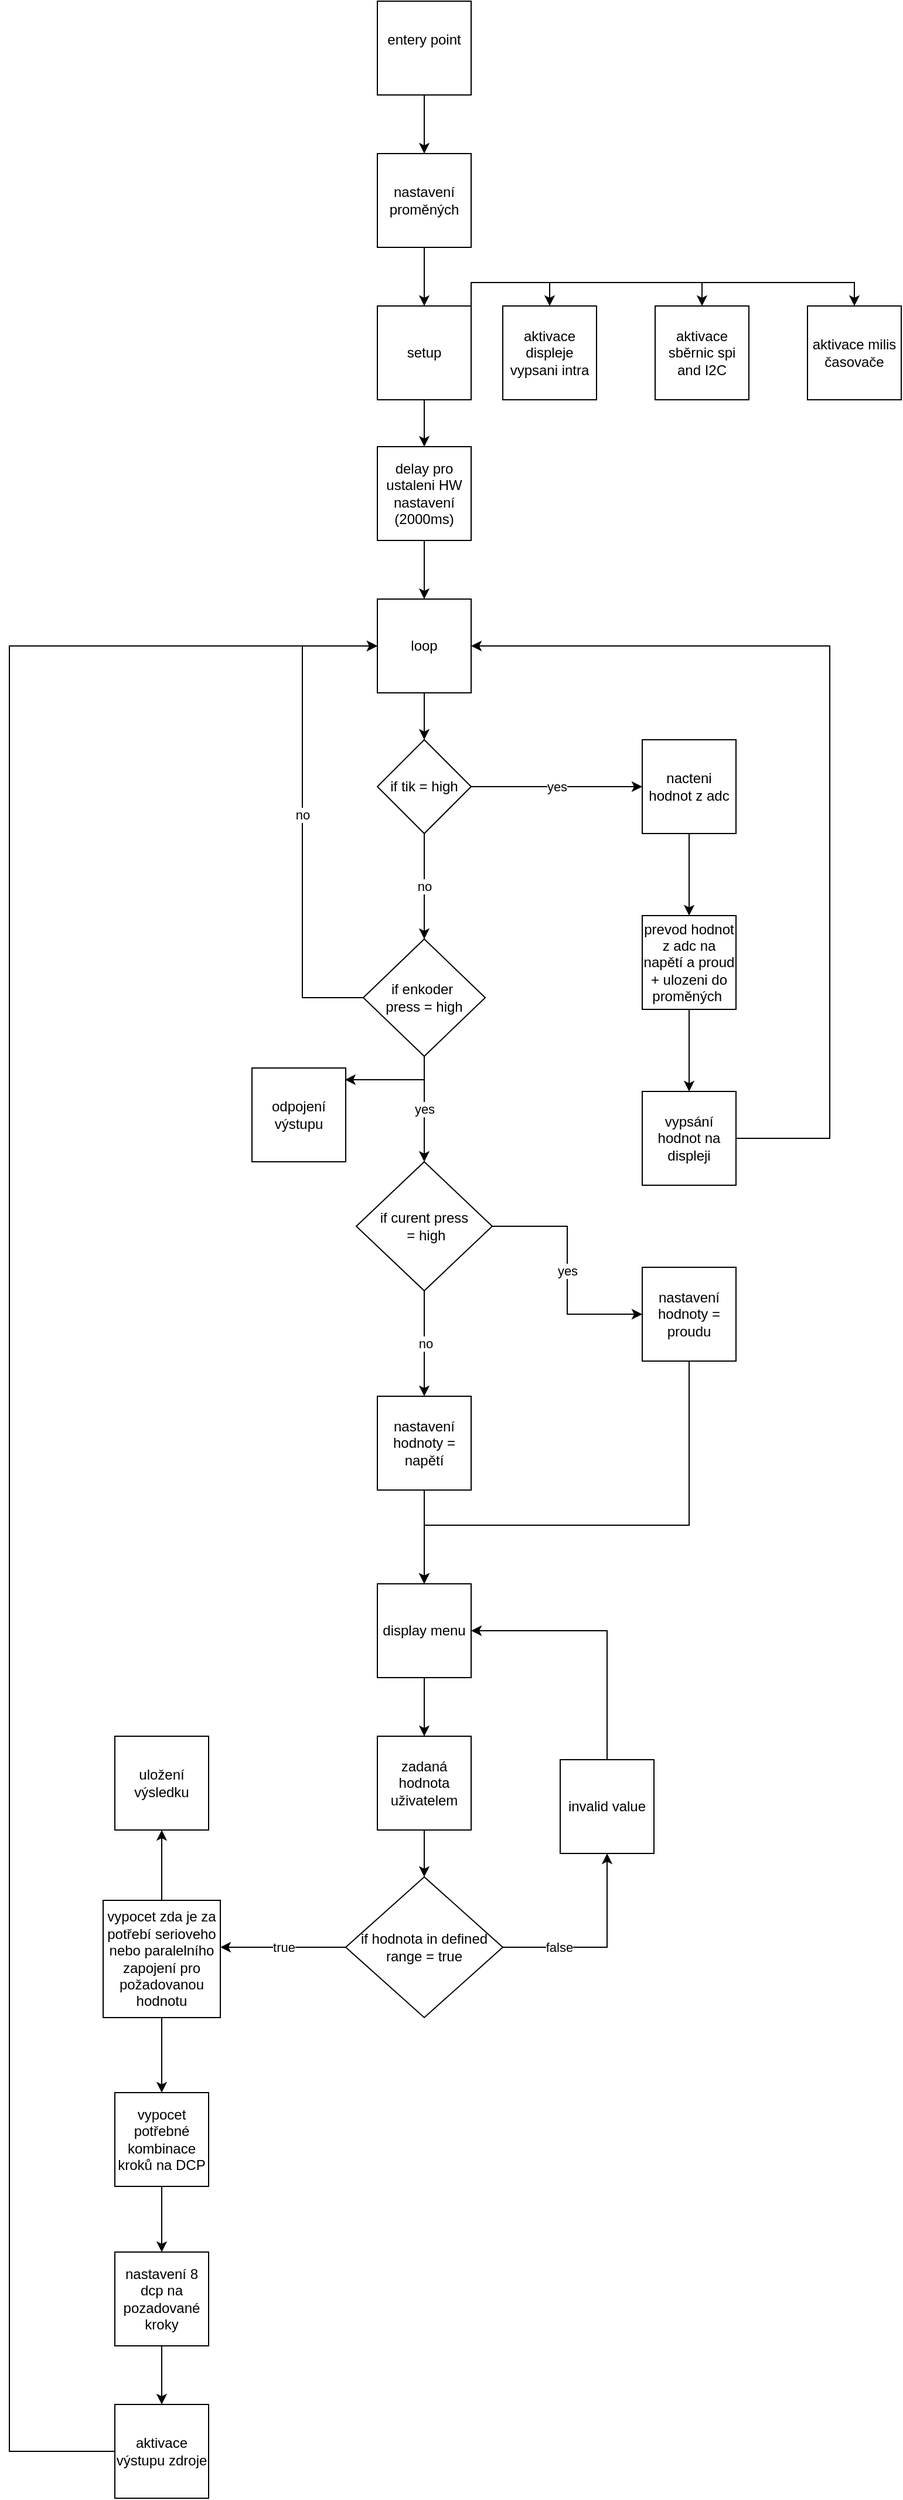 <mxfile version="25.0.2">
  <diagram name="Stránka-1" id="LFPndhOph4qGVsn3ajIi">
    <mxGraphModel dx="1050" dy="1798" grid="1" gridSize="10" guides="1" tooltips="1" connect="1" arrows="1" fold="1" page="1" pageScale="1" pageWidth="827" pageHeight="1169" math="0" shadow="0">
      <root>
        <mxCell id="0" />
        <mxCell id="1" parent="0" />
        <mxCell id="wDfduYKHdY6SiiCjc_kU-17" value="" style="edgeStyle=orthogonalEdgeStyle;rounded=0;orthogonalLoop=1;jettySize=auto;html=1;" parent="1" source="wDfduYKHdY6SiiCjc_kU-1" target="wDfduYKHdY6SiiCjc_kU-16" edge="1">
          <mxGeometry relative="1" as="geometry" />
        </mxCell>
        <mxCell id="wDfduYKHdY6SiiCjc_kU-1" value="entery point&lt;div&gt;&lt;br&gt;&lt;/div&gt;" style="whiteSpace=wrap;html=1;aspect=fixed;" parent="1" vertex="1">
          <mxGeometry x="374" y="-110" width="80" height="80" as="geometry" />
        </mxCell>
        <mxCell id="wDfduYKHdY6SiiCjc_kU-9" style="edgeStyle=orthogonalEdgeStyle;rounded=0;orthogonalLoop=1;jettySize=auto;html=1;exitX=1;exitY=0;exitDx=0;exitDy=0;entryX=0.5;entryY=0;entryDx=0;entryDy=0;" parent="1" source="wDfduYKHdY6SiiCjc_kU-2" target="wDfduYKHdY6SiiCjc_kU-6" edge="1">
          <mxGeometry relative="1" as="geometry" />
        </mxCell>
        <mxCell id="wDfduYKHdY6SiiCjc_kU-10" style="edgeStyle=orthogonalEdgeStyle;rounded=0;orthogonalLoop=1;jettySize=auto;html=1;exitX=1;exitY=0;exitDx=0;exitDy=0;entryX=0.5;entryY=0;entryDx=0;entryDy=0;" parent="1" source="wDfduYKHdY6SiiCjc_kU-2" target="wDfduYKHdY6SiiCjc_kU-4" edge="1">
          <mxGeometry relative="1" as="geometry" />
        </mxCell>
        <mxCell id="wDfduYKHdY6SiiCjc_kU-12" value="" style="edgeStyle=orthogonalEdgeStyle;rounded=0;orthogonalLoop=1;jettySize=auto;html=1;" parent="1" source="wDfduYKHdY6SiiCjc_kU-2" target="wDfduYKHdY6SiiCjc_kU-11" edge="1">
          <mxGeometry relative="1" as="geometry" />
        </mxCell>
        <mxCell id="wDfduYKHdY6SiiCjc_kU-14" style="edgeStyle=orthogonalEdgeStyle;rounded=0;orthogonalLoop=1;jettySize=auto;html=1;exitX=1;exitY=0;exitDx=0;exitDy=0;entryX=0.5;entryY=0;entryDx=0;entryDy=0;" parent="1" source="wDfduYKHdY6SiiCjc_kU-2" target="wDfduYKHdY6SiiCjc_kU-13" edge="1">
          <mxGeometry relative="1" as="geometry" />
        </mxCell>
        <mxCell id="wDfduYKHdY6SiiCjc_kU-2" value="set&lt;span style=&quot;background-color: initial;&quot;&gt;up&lt;/span&gt;" style="whiteSpace=wrap;html=1;aspect=fixed;" parent="1" vertex="1">
          <mxGeometry x="374" y="150" width="80" height="80" as="geometry" />
        </mxCell>
        <mxCell id="wDfduYKHdY6SiiCjc_kU-4" value="aktivace displeje&lt;div&gt;vypsani intra&lt;/div&gt;" style="whiteSpace=wrap;html=1;aspect=fixed;" parent="1" vertex="1">
          <mxGeometry x="481" y="150" width="80" height="80" as="geometry" />
        </mxCell>
        <mxCell id="wDfduYKHdY6SiiCjc_kU-6" value="aktivace sběrnic spi and I2C" style="whiteSpace=wrap;html=1;aspect=fixed;" parent="1" vertex="1">
          <mxGeometry x="611" y="150" width="80" height="80" as="geometry" />
        </mxCell>
        <mxCell id="wDfduYKHdY6SiiCjc_kU-20" value="" style="edgeStyle=orthogonalEdgeStyle;rounded=0;orthogonalLoop=1;jettySize=auto;html=1;" parent="1" source="wDfduYKHdY6SiiCjc_kU-11" target="wDfduYKHdY6SiiCjc_kU-19" edge="1">
          <mxGeometry relative="1" as="geometry" />
        </mxCell>
        <mxCell id="wDfduYKHdY6SiiCjc_kU-11" value="delay pro ustaleni HW nastavení&lt;div&gt;(2000ms)&lt;/div&gt;" style="whiteSpace=wrap;html=1;aspect=fixed;" parent="1" vertex="1">
          <mxGeometry x="374" y="270" width="80" height="80" as="geometry" />
        </mxCell>
        <mxCell id="wDfduYKHdY6SiiCjc_kU-13" value="aktivace milis časovače" style="whiteSpace=wrap;html=1;aspect=fixed;" parent="1" vertex="1">
          <mxGeometry x="741" y="150" width="80" height="80" as="geometry" />
        </mxCell>
        <mxCell id="wDfduYKHdY6SiiCjc_kU-18" value="" style="edgeStyle=orthogonalEdgeStyle;rounded=0;orthogonalLoop=1;jettySize=auto;html=1;" parent="1" source="wDfduYKHdY6SiiCjc_kU-16" target="wDfduYKHdY6SiiCjc_kU-2" edge="1">
          <mxGeometry relative="1" as="geometry" />
        </mxCell>
        <mxCell id="wDfduYKHdY6SiiCjc_kU-16" value="nastavení proměných" style="whiteSpace=wrap;html=1;aspect=fixed;" parent="1" vertex="1">
          <mxGeometry x="374" y="20" width="80" height="80" as="geometry" />
        </mxCell>
        <mxCell id="wDfduYKHdY6SiiCjc_kU-22" value="" style="edgeStyle=orthogonalEdgeStyle;rounded=0;orthogonalLoop=1;jettySize=auto;html=1;" parent="1" source="wDfduYKHdY6SiiCjc_kU-19" target="wDfduYKHdY6SiiCjc_kU-21" edge="1">
          <mxGeometry relative="1" as="geometry" />
        </mxCell>
        <mxCell id="wDfduYKHdY6SiiCjc_kU-19" value="loop" style="whiteSpace=wrap;html=1;aspect=fixed;" parent="1" vertex="1">
          <mxGeometry x="374" y="400" width="80" height="80" as="geometry" />
        </mxCell>
        <mxCell id="wDfduYKHdY6SiiCjc_kU-24" value="yes" style="edgeStyle=orthogonalEdgeStyle;rounded=0;orthogonalLoop=1;jettySize=auto;html=1;" parent="1" source="wDfduYKHdY6SiiCjc_kU-21" target="wDfduYKHdY6SiiCjc_kU-23" edge="1">
          <mxGeometry relative="1" as="geometry" />
        </mxCell>
        <mxCell id="wDfduYKHdY6SiiCjc_kU-32" value="no" style="edgeStyle=orthogonalEdgeStyle;rounded=0;orthogonalLoop=1;jettySize=auto;html=1;" parent="1" source="wDfduYKHdY6SiiCjc_kU-21" target="wDfduYKHdY6SiiCjc_kU-31" edge="1">
          <mxGeometry relative="1" as="geometry" />
        </mxCell>
        <mxCell id="wDfduYKHdY6SiiCjc_kU-21" value="if tik = high" style="rhombus;whiteSpace=wrap;html=1;" parent="1" vertex="1">
          <mxGeometry x="374" y="520" width="80" height="80" as="geometry" />
        </mxCell>
        <mxCell id="wDfduYKHdY6SiiCjc_kU-26" value="" style="edgeStyle=orthogonalEdgeStyle;rounded=0;orthogonalLoop=1;jettySize=auto;html=1;" parent="1" source="wDfduYKHdY6SiiCjc_kU-23" target="wDfduYKHdY6SiiCjc_kU-25" edge="1">
          <mxGeometry relative="1" as="geometry" />
        </mxCell>
        <mxCell id="wDfduYKHdY6SiiCjc_kU-23" value="nacteni hodnot z adc" style="whiteSpace=wrap;html=1;aspect=fixed;" parent="1" vertex="1">
          <mxGeometry x="600" y="520" width="80" height="80" as="geometry" />
        </mxCell>
        <mxCell id="wDfduYKHdY6SiiCjc_kU-28" value="" style="edgeStyle=orthogonalEdgeStyle;rounded=0;orthogonalLoop=1;jettySize=auto;html=1;" parent="1" source="wDfduYKHdY6SiiCjc_kU-25" target="wDfduYKHdY6SiiCjc_kU-27" edge="1">
          <mxGeometry relative="1" as="geometry" />
        </mxCell>
        <mxCell id="wDfduYKHdY6SiiCjc_kU-25" value="prevod hodnot z adc na napětí a proud + ulozeni do proměných&amp;nbsp;" style="whiteSpace=wrap;html=1;aspect=fixed;" parent="1" vertex="1">
          <mxGeometry x="600" y="670" width="80" height="80" as="geometry" />
        </mxCell>
        <mxCell id="wDfduYKHdY6SiiCjc_kU-30" style="edgeStyle=orthogonalEdgeStyle;rounded=0;orthogonalLoop=1;jettySize=auto;html=1;entryX=1;entryY=0.5;entryDx=0;entryDy=0;" parent="1" source="wDfduYKHdY6SiiCjc_kU-27" target="wDfduYKHdY6SiiCjc_kU-19" edge="1">
          <mxGeometry relative="1" as="geometry">
            <Array as="points">
              <mxPoint x="760" y="860" />
              <mxPoint x="760" y="440" />
            </Array>
          </mxGeometry>
        </mxCell>
        <mxCell id="wDfduYKHdY6SiiCjc_kU-27" value="vypsání hodnot na displeji" style="whiteSpace=wrap;html=1;aspect=fixed;" parent="1" vertex="1">
          <mxGeometry x="600" y="820" width="80" height="80" as="geometry" />
        </mxCell>
        <mxCell id="wDfduYKHdY6SiiCjc_kU-33" value="no" style="edgeStyle=orthogonalEdgeStyle;rounded=0;orthogonalLoop=1;jettySize=auto;html=1;entryX=0;entryY=0.5;entryDx=0;entryDy=0;" parent="1" source="wDfduYKHdY6SiiCjc_kU-31" target="wDfduYKHdY6SiiCjc_kU-19" edge="1">
          <mxGeometry relative="1" as="geometry">
            <Array as="points">
              <mxPoint x="310" y="740" />
              <mxPoint x="310" y="440" />
            </Array>
          </mxGeometry>
        </mxCell>
        <mxCell id="wDfduYKHdY6SiiCjc_kU-35" value="yes" style="edgeStyle=orthogonalEdgeStyle;rounded=0;orthogonalLoop=1;jettySize=auto;html=1;" parent="1" source="wDfduYKHdY6SiiCjc_kU-31" target="wDfduYKHdY6SiiCjc_kU-34" edge="1">
          <mxGeometry relative="1" as="geometry" />
        </mxCell>
        <mxCell id="wDfduYKHdY6SiiCjc_kU-61" style="edgeStyle=orthogonalEdgeStyle;rounded=0;orthogonalLoop=1;jettySize=auto;html=1;entryX=0.993;entryY=0.128;entryDx=0;entryDy=0;entryPerimeter=0;" parent="1" source="wDfduYKHdY6SiiCjc_kU-31" target="wDfduYKHdY6SiiCjc_kU-60" edge="1">
          <mxGeometry relative="1" as="geometry">
            <Array as="points">
              <mxPoint x="414" y="810" />
              <mxPoint x="346" y="810" />
            </Array>
          </mxGeometry>
        </mxCell>
        <mxCell id="wDfduYKHdY6SiiCjc_kU-31" value="if enkoder&amp;nbsp;&lt;div&gt;press = high&lt;/div&gt;" style="rhombus;whiteSpace=wrap;html=1;" parent="1" vertex="1">
          <mxGeometry x="362" y="690" width="104" height="100" as="geometry" />
        </mxCell>
        <mxCell id="wDfduYKHdY6SiiCjc_kU-37" value="yes" style="edgeStyle=orthogonalEdgeStyle;rounded=0;orthogonalLoop=1;jettySize=auto;html=1;exitX=1;exitY=0.5;exitDx=0;exitDy=0;entryX=0;entryY=0.5;entryDx=0;entryDy=0;" parent="1" source="wDfduYKHdY6SiiCjc_kU-34" target="wDfduYKHdY6SiiCjc_kU-36" edge="1">
          <mxGeometry relative="1" as="geometry" />
        </mxCell>
        <mxCell id="wDfduYKHdY6SiiCjc_kU-38" value="no" style="edgeStyle=orthogonalEdgeStyle;rounded=0;orthogonalLoop=1;jettySize=auto;html=1;" parent="1" source="wDfduYKHdY6SiiCjc_kU-34" edge="1">
          <mxGeometry relative="1" as="geometry">
            <mxPoint x="414" y="1080" as="targetPoint" />
          </mxGeometry>
        </mxCell>
        <mxCell id="wDfduYKHdY6SiiCjc_kU-34" value="if curent press&lt;div&gt;&amp;nbsp;= high&lt;/div&gt;" style="rhombus;whiteSpace=wrap;html=1;" parent="1" vertex="1">
          <mxGeometry x="356" y="880" width="116" height="110" as="geometry" />
        </mxCell>
        <mxCell id="wDfduYKHdY6SiiCjc_kU-40" value="" style="edgeStyle=orthogonalEdgeStyle;rounded=0;orthogonalLoop=1;jettySize=auto;html=1;" parent="1" source="wDfduYKHdY6SiiCjc_kU-36" target="wDfduYKHdY6SiiCjc_kU-39" edge="1">
          <mxGeometry relative="1" as="geometry">
            <Array as="points">
              <mxPoint x="640" y="1190" />
              <mxPoint x="414" y="1190" />
            </Array>
          </mxGeometry>
        </mxCell>
        <mxCell id="wDfduYKHdY6SiiCjc_kU-36" value="nastavení hodnoty = proudu" style="whiteSpace=wrap;html=1;aspect=fixed;" parent="1" vertex="1">
          <mxGeometry x="600" y="970" width="80" height="80" as="geometry" />
        </mxCell>
        <mxCell id="wDfduYKHdY6SiiCjc_kU-44" value="" style="edgeStyle=orthogonalEdgeStyle;rounded=0;orthogonalLoop=1;jettySize=auto;html=1;" parent="1" source="wDfduYKHdY6SiiCjc_kU-39" target="wDfduYKHdY6SiiCjc_kU-43" edge="1">
          <mxGeometry relative="1" as="geometry" />
        </mxCell>
        <mxCell id="wDfduYKHdY6SiiCjc_kU-39" value="display menu" style="whiteSpace=wrap;html=1;aspect=fixed;" parent="1" vertex="1">
          <mxGeometry x="374" y="1240" width="80" height="80" as="geometry" />
        </mxCell>
        <mxCell id="wDfduYKHdY6SiiCjc_kU-42" value="" style="edgeStyle=orthogonalEdgeStyle;rounded=0;orthogonalLoop=1;jettySize=auto;html=1;" parent="1" source="wDfduYKHdY6SiiCjc_kU-41" target="wDfduYKHdY6SiiCjc_kU-39" edge="1">
          <mxGeometry relative="1" as="geometry" />
        </mxCell>
        <mxCell id="wDfduYKHdY6SiiCjc_kU-41" value="nastavení hodnoty = napětí" style="whiteSpace=wrap;html=1;aspect=fixed;" parent="1" vertex="1">
          <mxGeometry x="374" y="1080" width="80" height="80" as="geometry" />
        </mxCell>
        <mxCell id="wDfduYKHdY6SiiCjc_kU-47" value="" style="edgeStyle=orthogonalEdgeStyle;rounded=0;orthogonalLoop=1;jettySize=auto;html=1;" parent="1" source="wDfduYKHdY6SiiCjc_kU-43" target="wDfduYKHdY6SiiCjc_kU-46" edge="1">
          <mxGeometry relative="1" as="geometry" />
        </mxCell>
        <mxCell id="wDfduYKHdY6SiiCjc_kU-43" value="zadaná hodnota uživatelem" style="whiteSpace=wrap;html=1;aspect=fixed;" parent="1" vertex="1">
          <mxGeometry x="374" y="1370" width="80" height="80" as="geometry" />
        </mxCell>
        <mxCell id="wDfduYKHdY6SiiCjc_kU-50" style="edgeStyle=orthogonalEdgeStyle;rounded=0;orthogonalLoop=1;jettySize=auto;html=1;entryX=0.5;entryY=1;entryDx=0;entryDy=0;" parent="1" source="wDfduYKHdY6SiiCjc_kU-46" target="wDfduYKHdY6SiiCjc_kU-49" edge="1">
          <mxGeometry relative="1" as="geometry" />
        </mxCell>
        <mxCell id="wDfduYKHdY6SiiCjc_kU-52" value="false" style="edgeLabel;html=1;align=center;verticalAlign=middle;resizable=0;points=[];" parent="wDfduYKHdY6SiiCjc_kU-50" vertex="1" connectable="0">
          <mxGeometry x="-0.429" relative="1" as="geometry">
            <mxPoint as="offset" />
          </mxGeometry>
        </mxCell>
        <mxCell id="wDfduYKHdY6SiiCjc_kU-54" value="true" style="edgeStyle=orthogonalEdgeStyle;rounded=0;orthogonalLoop=1;jettySize=auto;html=1;exitX=0;exitY=0.5;exitDx=0;exitDy=0;" parent="1" source="wDfduYKHdY6SiiCjc_kU-46" edge="1">
          <mxGeometry relative="1" as="geometry">
            <mxPoint x="240.0" y="1550" as="targetPoint" />
          </mxGeometry>
        </mxCell>
        <mxCell id="wDfduYKHdY6SiiCjc_kU-46" value="if hodnota in defined range = true" style="rhombus;whiteSpace=wrap;html=1;" parent="1" vertex="1">
          <mxGeometry x="347" y="1490" width="134" height="120" as="geometry" />
        </mxCell>
        <mxCell id="wDfduYKHdY6SiiCjc_kU-51" style="edgeStyle=orthogonalEdgeStyle;rounded=0;orthogonalLoop=1;jettySize=auto;html=1;exitX=0.5;exitY=0;exitDx=0;exitDy=0;entryX=1;entryY=0.5;entryDx=0;entryDy=0;" parent="1" source="wDfduYKHdY6SiiCjc_kU-49" target="wDfduYKHdY6SiiCjc_kU-39" edge="1">
          <mxGeometry relative="1" as="geometry" />
        </mxCell>
        <mxCell id="wDfduYKHdY6SiiCjc_kU-49" value="invalid value" style="whiteSpace=wrap;html=1;aspect=fixed;" parent="1" vertex="1">
          <mxGeometry x="530" y="1390" width="80" height="80" as="geometry" />
        </mxCell>
        <mxCell id="wDfduYKHdY6SiiCjc_kU-57" value="" style="edgeStyle=orthogonalEdgeStyle;rounded=0;orthogonalLoop=1;jettySize=auto;html=1;" parent="1" source="wDfduYKHdY6SiiCjc_kU-55" target="wDfduYKHdY6SiiCjc_kU-56" edge="1">
          <mxGeometry relative="1" as="geometry" />
        </mxCell>
        <mxCell id="wDfduYKHdY6SiiCjc_kU-59" value="" style="edgeStyle=orthogonalEdgeStyle;rounded=0;orthogonalLoop=1;jettySize=auto;html=1;" parent="1" source="wDfduYKHdY6SiiCjc_kU-55" target="wDfduYKHdY6SiiCjc_kU-58" edge="1">
          <mxGeometry relative="1" as="geometry" />
        </mxCell>
        <mxCell id="wDfduYKHdY6SiiCjc_kU-55" value="vypocet zda je za potřebí serioveho nebo paralelního zapojení pro požadovanou hodnotu" style="whiteSpace=wrap;html=1;aspect=fixed;" parent="1" vertex="1">
          <mxGeometry x="140" y="1510" width="100" height="100" as="geometry" />
        </mxCell>
        <mxCell id="wDfduYKHdY6SiiCjc_kU-56" value="uložení výsledku" style="whiteSpace=wrap;html=1;aspect=fixed;" parent="1" vertex="1">
          <mxGeometry x="150" y="1370" width="80" height="80" as="geometry" />
        </mxCell>
        <mxCell id="wDfduYKHdY6SiiCjc_kU-63" value="" style="edgeStyle=orthogonalEdgeStyle;rounded=0;orthogonalLoop=1;jettySize=auto;html=1;" parent="1" source="wDfduYKHdY6SiiCjc_kU-58" target="wDfduYKHdY6SiiCjc_kU-62" edge="1">
          <mxGeometry relative="1" as="geometry" />
        </mxCell>
        <mxCell id="wDfduYKHdY6SiiCjc_kU-58" value="vypocet potřebné kombinace kroků na DCP" style="whiteSpace=wrap;html=1;aspect=fixed;" parent="1" vertex="1">
          <mxGeometry x="150" y="1674" width="80" height="80" as="geometry" />
        </mxCell>
        <mxCell id="wDfduYKHdY6SiiCjc_kU-60" value="odpojení výstupu" style="whiteSpace=wrap;html=1;aspect=fixed;" parent="1" vertex="1">
          <mxGeometry x="267" y="800" width="80" height="80" as="geometry" />
        </mxCell>
        <mxCell id="wDfduYKHdY6SiiCjc_kU-65" value="" style="edgeStyle=orthogonalEdgeStyle;rounded=0;orthogonalLoop=1;jettySize=auto;html=1;" parent="1" source="wDfduYKHdY6SiiCjc_kU-62" target="wDfduYKHdY6SiiCjc_kU-64" edge="1">
          <mxGeometry relative="1" as="geometry" />
        </mxCell>
        <mxCell id="wDfduYKHdY6SiiCjc_kU-62" value="nastavení 8 dcp na pozadované kroky" style="whiteSpace=wrap;html=1;aspect=fixed;" parent="1" vertex="1">
          <mxGeometry x="150" y="1810" width="80" height="80" as="geometry" />
        </mxCell>
        <mxCell id="wDfduYKHdY6SiiCjc_kU-66" style="edgeStyle=orthogonalEdgeStyle;rounded=0;orthogonalLoop=1;jettySize=auto;html=1;entryX=0;entryY=0.5;entryDx=0;entryDy=0;" parent="1" source="wDfduYKHdY6SiiCjc_kU-64" target="wDfduYKHdY6SiiCjc_kU-19" edge="1">
          <mxGeometry relative="1" as="geometry">
            <mxPoint x="70" y="450" as="targetPoint" />
            <Array as="points">
              <mxPoint x="60" y="1980" />
              <mxPoint x="60" y="440" />
            </Array>
          </mxGeometry>
        </mxCell>
        <mxCell id="wDfduYKHdY6SiiCjc_kU-64" value="aktivace výstupu zdroje" style="whiteSpace=wrap;html=1;aspect=fixed;" parent="1" vertex="1">
          <mxGeometry x="150" y="1940" width="80" height="80" as="geometry" />
        </mxCell>
      </root>
    </mxGraphModel>
  </diagram>
</mxfile>
